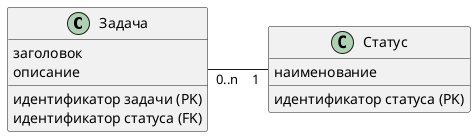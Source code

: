 @startuml

left to right direction

class Задача {
    идентификатор задачи (PK)
    заголовок
    описание
    идентификатор статуса (FK)
}

class Статус {
    идентификатор статуса (PK)
    наименование
}

Задача "0..n" -- "1" Статус

@enduml
